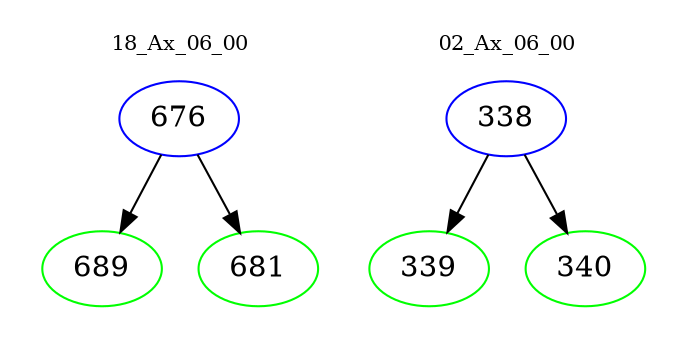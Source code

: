 digraph{
subgraph cluster_0 {
color = white
label = "18_Ax_06_00";
fontsize=10;
T0_676 [label="676", color="blue"]
T0_676 -> T0_689 [color="black"]
T0_689 [label="689", color="green"]
T0_676 -> T0_681 [color="black"]
T0_681 [label="681", color="green"]
}
subgraph cluster_1 {
color = white
label = "02_Ax_06_00";
fontsize=10;
T1_338 [label="338", color="blue"]
T1_338 -> T1_339 [color="black"]
T1_339 [label="339", color="green"]
T1_338 -> T1_340 [color="black"]
T1_340 [label="340", color="green"]
}
}
